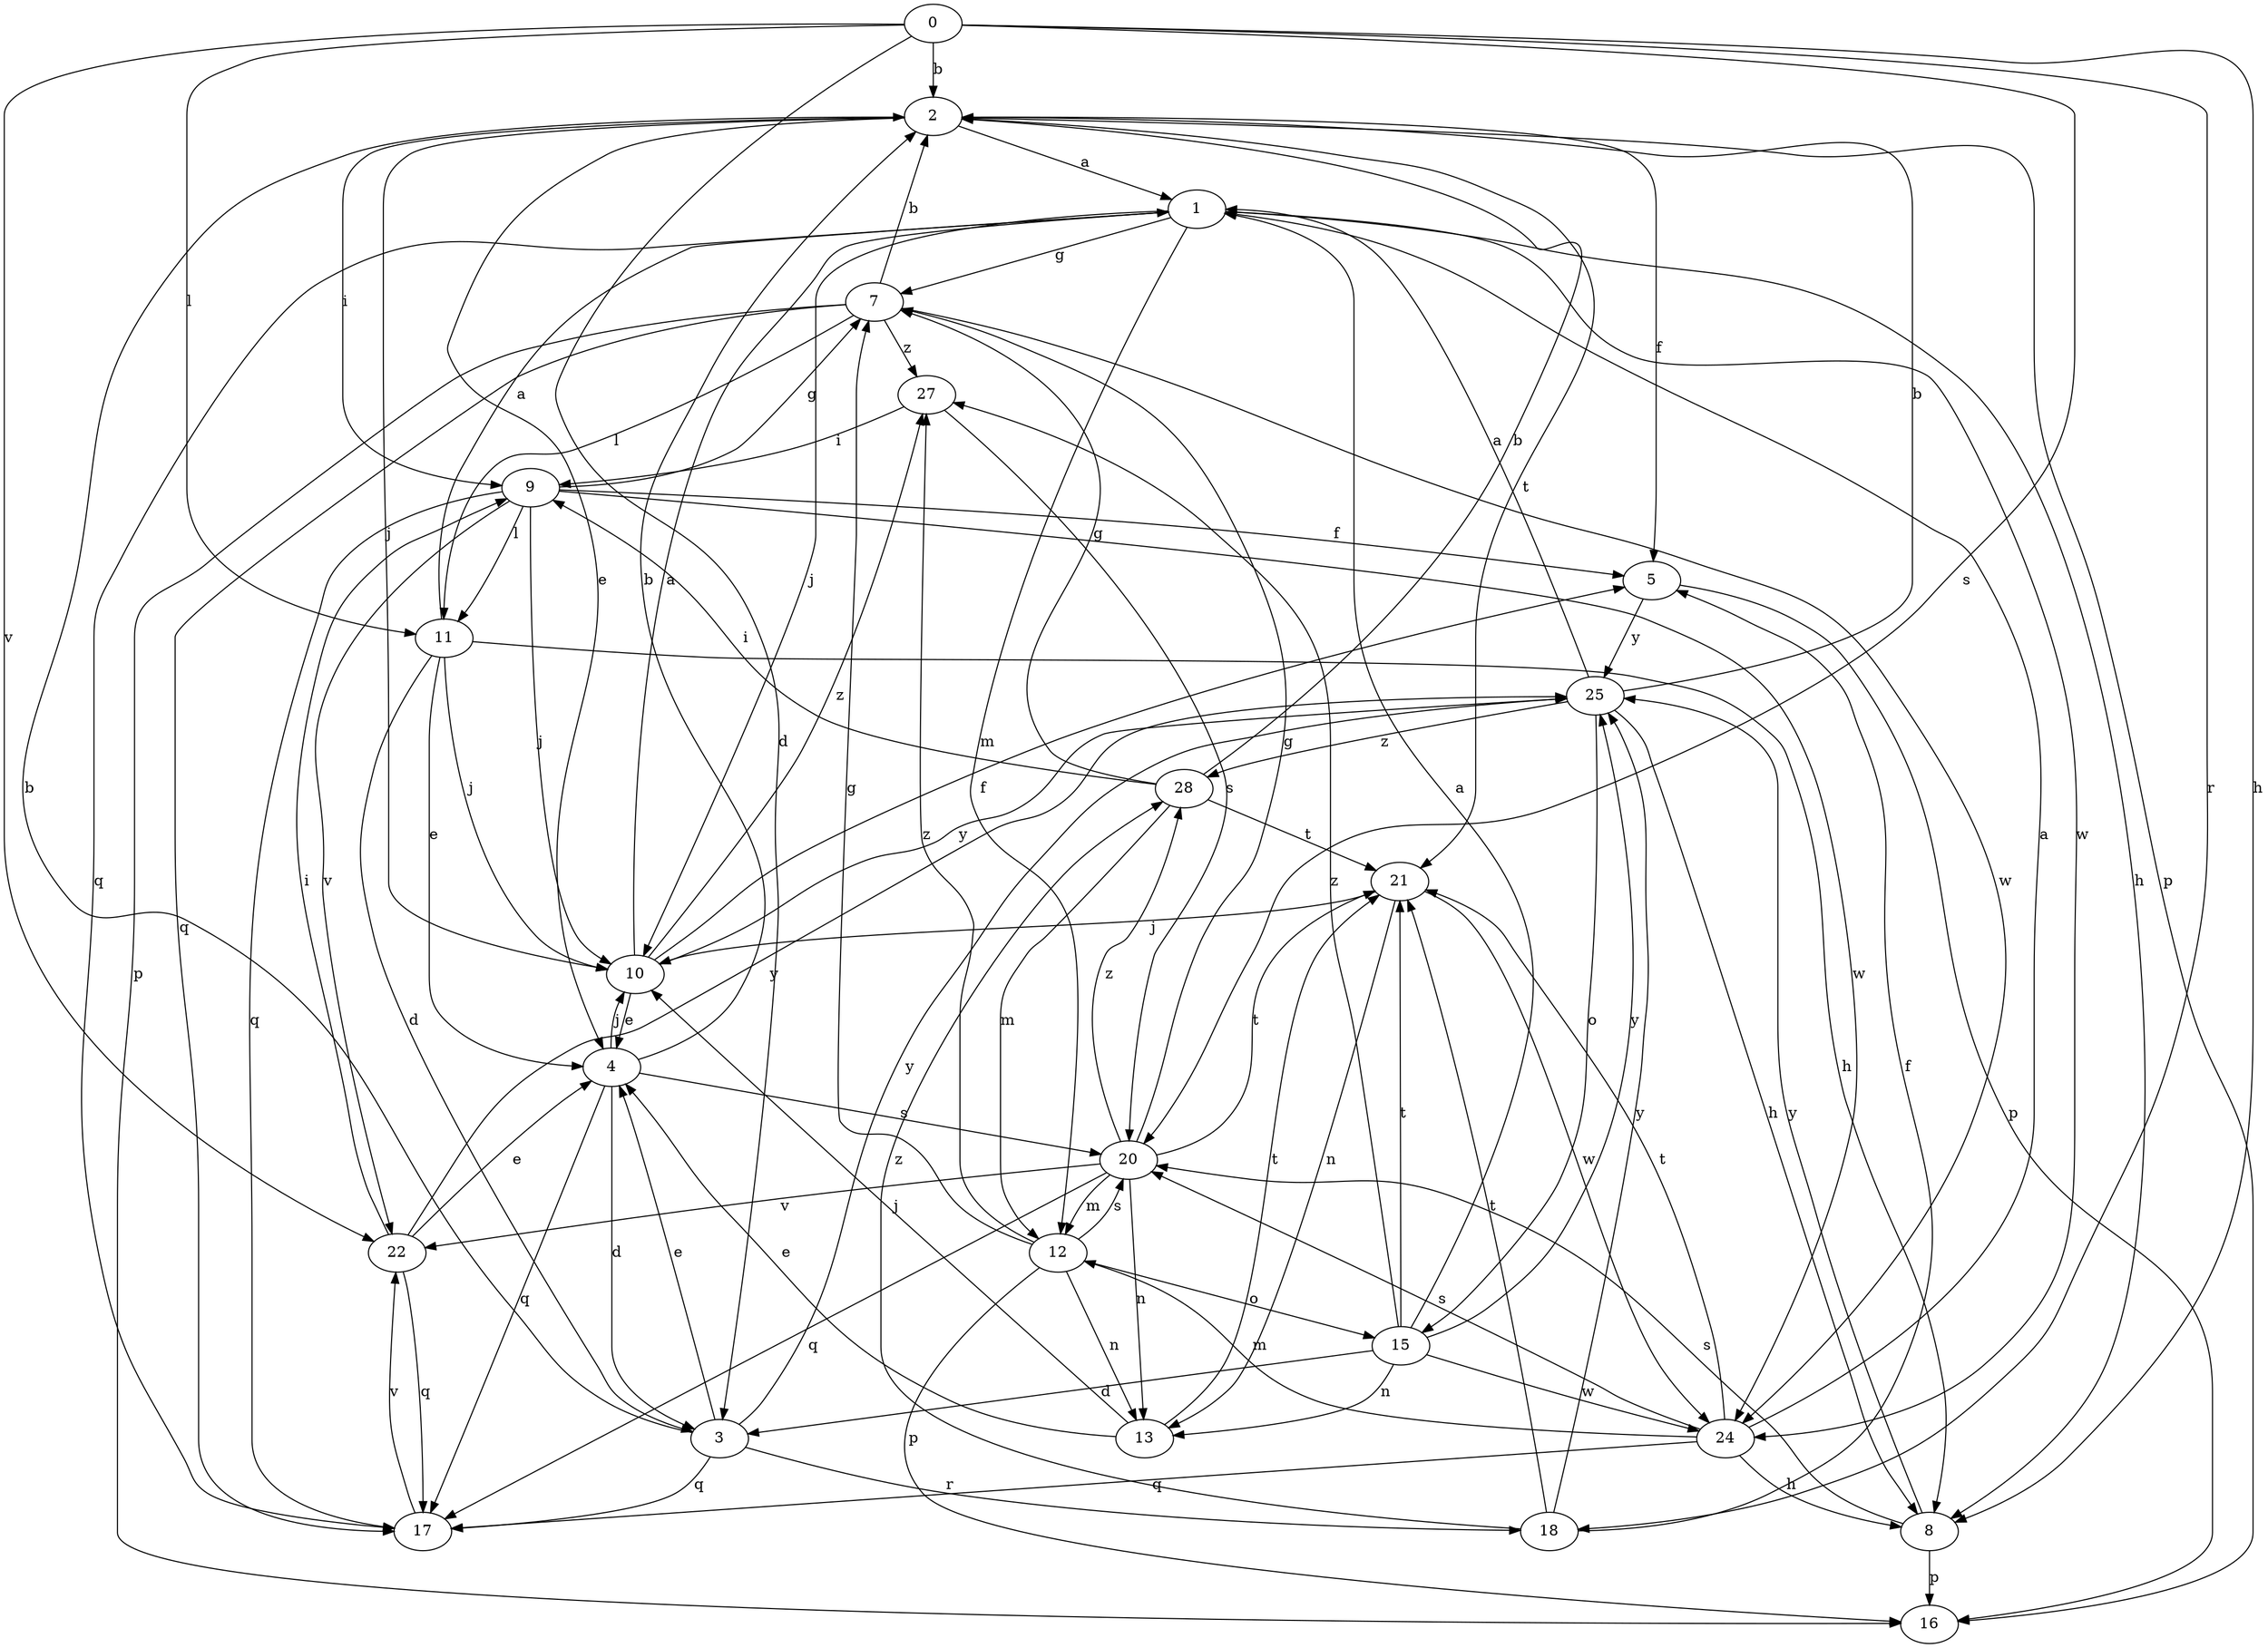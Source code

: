 strict digraph  {
0;
1;
2;
3;
4;
5;
7;
8;
9;
10;
11;
12;
13;
15;
16;
17;
18;
20;
21;
22;
24;
25;
27;
28;
0 -> 2  [label=b];
0 -> 3  [label=d];
0 -> 8  [label=h];
0 -> 11  [label=l];
0 -> 18  [label=r];
0 -> 20  [label=s];
0 -> 22  [label=v];
1 -> 7  [label=g];
1 -> 8  [label=h];
1 -> 10  [label=j];
1 -> 12  [label=m];
1 -> 17  [label=q];
1 -> 24  [label=w];
2 -> 1  [label=a];
2 -> 4  [label=e];
2 -> 5  [label=f];
2 -> 9  [label=i];
2 -> 10  [label=j];
2 -> 16  [label=p];
2 -> 21  [label=t];
3 -> 2  [label=b];
3 -> 4  [label=e];
3 -> 17  [label=q];
3 -> 18  [label=r];
3 -> 25  [label=y];
4 -> 2  [label=b];
4 -> 3  [label=d];
4 -> 10  [label=j];
4 -> 17  [label=q];
4 -> 20  [label=s];
5 -> 16  [label=p];
5 -> 25  [label=y];
7 -> 2  [label=b];
7 -> 11  [label=l];
7 -> 16  [label=p];
7 -> 17  [label=q];
7 -> 24  [label=w];
7 -> 27  [label=z];
8 -> 16  [label=p];
8 -> 20  [label=s];
8 -> 25  [label=y];
9 -> 5  [label=f];
9 -> 7  [label=g];
9 -> 10  [label=j];
9 -> 11  [label=l];
9 -> 17  [label=q];
9 -> 22  [label=v];
9 -> 24  [label=w];
10 -> 1  [label=a];
10 -> 4  [label=e];
10 -> 5  [label=f];
10 -> 25  [label=y];
10 -> 27  [label=z];
11 -> 1  [label=a];
11 -> 3  [label=d];
11 -> 4  [label=e];
11 -> 8  [label=h];
11 -> 10  [label=j];
12 -> 7  [label=g];
12 -> 13  [label=n];
12 -> 15  [label=o];
12 -> 16  [label=p];
12 -> 20  [label=s];
12 -> 27  [label=z];
13 -> 4  [label=e];
13 -> 10  [label=j];
13 -> 21  [label=t];
15 -> 1  [label=a];
15 -> 3  [label=d];
15 -> 13  [label=n];
15 -> 21  [label=t];
15 -> 24  [label=w];
15 -> 25  [label=y];
15 -> 27  [label=z];
17 -> 22  [label=v];
18 -> 5  [label=f];
18 -> 21  [label=t];
18 -> 25  [label=y];
18 -> 28  [label=z];
20 -> 7  [label=g];
20 -> 12  [label=m];
20 -> 13  [label=n];
20 -> 17  [label=q];
20 -> 21  [label=t];
20 -> 22  [label=v];
20 -> 28  [label=z];
21 -> 10  [label=j];
21 -> 13  [label=n];
21 -> 24  [label=w];
22 -> 4  [label=e];
22 -> 9  [label=i];
22 -> 17  [label=q];
22 -> 25  [label=y];
24 -> 1  [label=a];
24 -> 8  [label=h];
24 -> 12  [label=m];
24 -> 17  [label=q];
24 -> 20  [label=s];
24 -> 21  [label=t];
25 -> 1  [label=a];
25 -> 2  [label=b];
25 -> 8  [label=h];
25 -> 15  [label=o];
25 -> 28  [label=z];
27 -> 9  [label=i];
27 -> 20  [label=s];
28 -> 2  [label=b];
28 -> 7  [label=g];
28 -> 9  [label=i];
28 -> 12  [label=m];
28 -> 21  [label=t];
}

